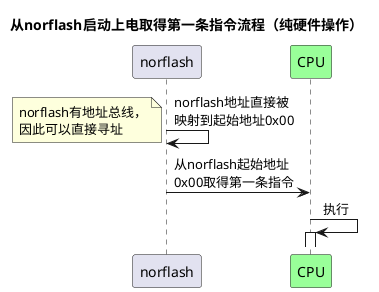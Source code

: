 @startuml
title 从norflash启动上电取得第一条指令流程（纯硬件操作）

participant norflash
participant CPU #99FF99

norflash->norflash:norflash地址直接被\n映射到起始地址0x00
note left : norflash有地址总线，\n因此可以直接寻址
norflash->CPU:从norflash起始地址\n0x00取得第一条指令
CPU->CPU:执行
activate CPU
@enduml